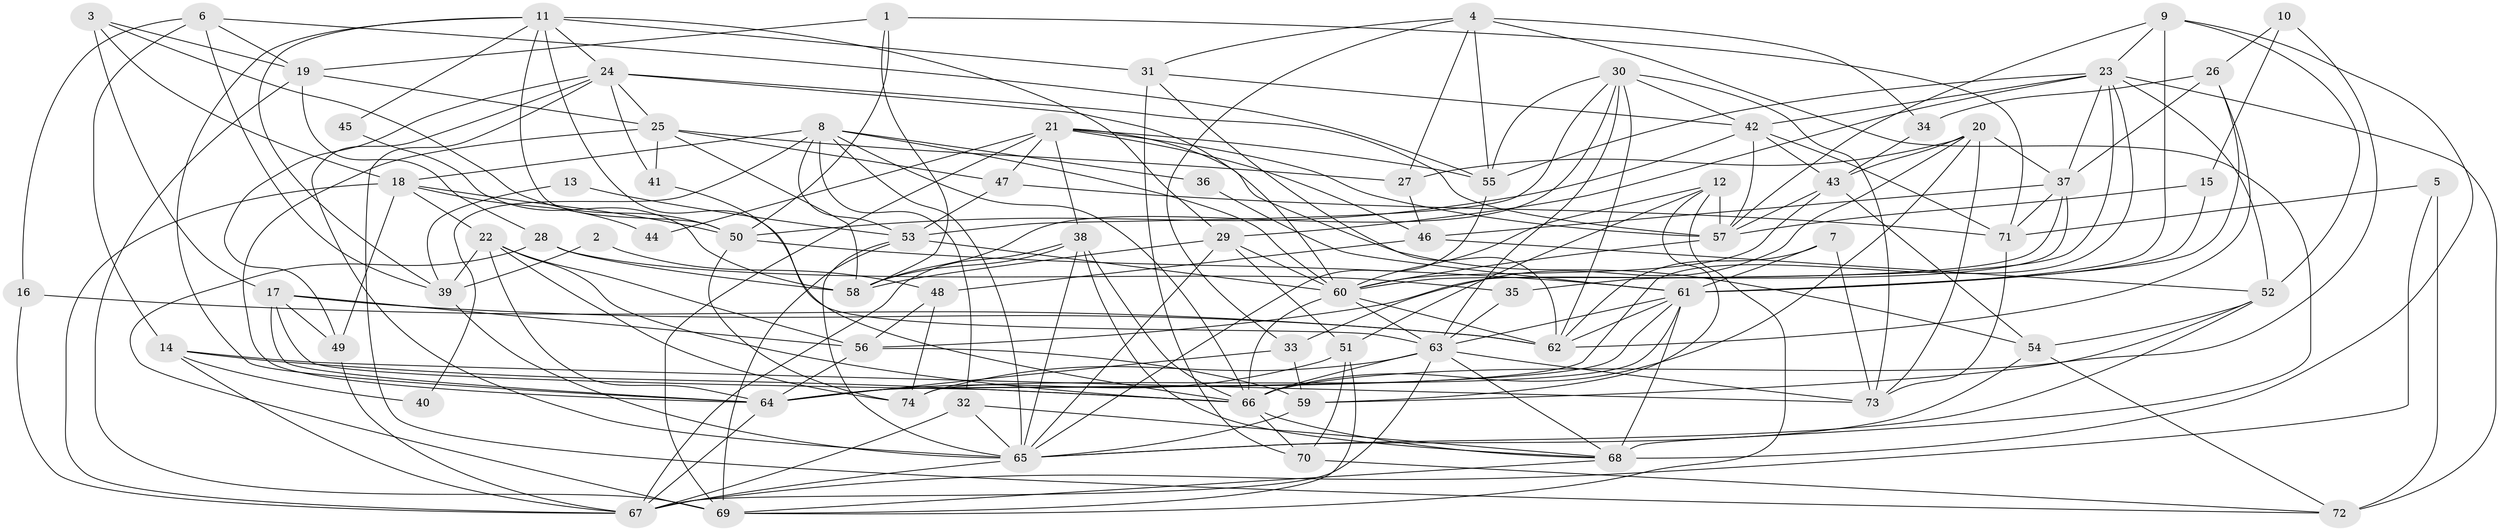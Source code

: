 // original degree distribution, {3: 0.2789115646258503, 4: 0.3129251700680272, 2: 0.10884353741496598, 6: 0.09523809523809523, 5: 0.1564625850340136, 7: 0.04081632653061224, 8: 0.006802721088435374}
// Generated by graph-tools (version 1.1) at 2025/26/03/09/25 03:26:12]
// undirected, 74 vertices, 212 edges
graph export_dot {
graph [start="1"]
  node [color=gray90,style=filled];
  1;
  2;
  3;
  4;
  5;
  6;
  7;
  8;
  9;
  10;
  11;
  12;
  13;
  14;
  15;
  16;
  17;
  18;
  19;
  20;
  21;
  22;
  23;
  24;
  25;
  26;
  27;
  28;
  29;
  30;
  31;
  32;
  33;
  34;
  35;
  36;
  37;
  38;
  39;
  40;
  41;
  42;
  43;
  44;
  45;
  46;
  47;
  48;
  49;
  50;
  51;
  52;
  53;
  54;
  55;
  56;
  57;
  58;
  59;
  60;
  61;
  62;
  63;
  64;
  65;
  66;
  67;
  68;
  69;
  70;
  71;
  72;
  73;
  74;
  1 -- 19 [weight=1.0];
  1 -- 50 [weight=1.0];
  1 -- 58 [weight=1.0];
  1 -- 71 [weight=1.0];
  2 -- 39 [weight=1.0];
  2 -- 48 [weight=2.0];
  3 -- 17 [weight=1.0];
  3 -- 18 [weight=1.0];
  3 -- 19 [weight=1.0];
  3 -- 50 [weight=1.0];
  4 -- 27 [weight=1.0];
  4 -- 31 [weight=1.0];
  4 -- 33 [weight=1.0];
  4 -- 34 [weight=1.0];
  4 -- 55 [weight=1.0];
  4 -- 68 [weight=2.0];
  5 -- 67 [weight=1.0];
  5 -- 71 [weight=2.0];
  5 -- 72 [weight=1.0];
  6 -- 14 [weight=1.0];
  6 -- 16 [weight=1.0];
  6 -- 19 [weight=1.0];
  6 -- 39 [weight=1.0];
  6 -- 55 [weight=1.0];
  7 -- 61 [weight=1.0];
  7 -- 62 [weight=1.0];
  7 -- 73 [weight=1.0];
  8 -- 18 [weight=1.0];
  8 -- 32 [weight=1.0];
  8 -- 36 [weight=1.0];
  8 -- 40 [weight=1.0];
  8 -- 53 [weight=1.0];
  8 -- 60 [weight=1.0];
  8 -- 65 [weight=1.0];
  8 -- 66 [weight=1.0];
  9 -- 23 [weight=1.0];
  9 -- 52 [weight=1.0];
  9 -- 57 [weight=1.0];
  9 -- 61 [weight=1.0];
  9 -- 68 [weight=1.0];
  10 -- 15 [weight=1.0];
  10 -- 26 [weight=1.0];
  10 -- 66 [weight=1.0];
  11 -- 24 [weight=1.0];
  11 -- 29 [weight=1.0];
  11 -- 31 [weight=1.0];
  11 -- 39 [weight=1.0];
  11 -- 45 [weight=1.0];
  11 -- 50 [weight=1.0];
  11 -- 63 [weight=1.0];
  11 -- 64 [weight=1.0];
  12 -- 51 [weight=1.0];
  12 -- 57 [weight=1.0];
  12 -- 59 [weight=1.0];
  12 -- 60 [weight=1.0];
  12 -- 69 [weight=1.0];
  13 -- 39 [weight=1.0];
  13 -- 53 [weight=1.0];
  14 -- 40 [weight=1.0];
  14 -- 66 [weight=1.0];
  14 -- 67 [weight=1.0];
  14 -- 73 [weight=1.0];
  15 -- 57 [weight=1.0];
  15 -- 61 [weight=1.0];
  16 -- 62 [weight=1.0];
  16 -- 67 [weight=1.0];
  17 -- 49 [weight=1.0];
  17 -- 56 [weight=1.0];
  17 -- 62 [weight=1.0];
  17 -- 64 [weight=1.0];
  17 -- 66 [weight=1.0];
  18 -- 22 [weight=1.0];
  18 -- 44 [weight=1.0];
  18 -- 49 [weight=1.0];
  18 -- 50 [weight=1.0];
  18 -- 67 [weight=1.0];
  19 -- 25 [weight=1.0];
  19 -- 28 [weight=1.0];
  19 -- 69 [weight=1.0];
  20 -- 27 [weight=1.0];
  20 -- 33 [weight=1.0];
  20 -- 37 [weight=1.0];
  20 -- 43 [weight=1.0];
  20 -- 66 [weight=1.0];
  20 -- 73 [weight=1.0];
  21 -- 38 [weight=1.0];
  21 -- 44 [weight=1.0];
  21 -- 46 [weight=1.0];
  21 -- 47 [weight=1.0];
  21 -- 54 [weight=1.0];
  21 -- 55 [weight=1.0];
  21 -- 57 [weight=1.0];
  21 -- 69 [weight=1.0];
  22 -- 39 [weight=1.0];
  22 -- 56 [weight=1.0];
  22 -- 64 [weight=1.0];
  22 -- 66 [weight=1.0];
  22 -- 74 [weight=1.0];
  23 -- 29 [weight=1.0];
  23 -- 35 [weight=1.0];
  23 -- 37 [weight=1.0];
  23 -- 42 [weight=1.0];
  23 -- 52 [weight=1.0];
  23 -- 55 [weight=1.0];
  23 -- 64 [weight=1.0];
  23 -- 72 [weight=1.0];
  24 -- 25 [weight=1.0];
  24 -- 41 [weight=1.0];
  24 -- 49 [weight=1.0];
  24 -- 57 [weight=1.0];
  24 -- 60 [weight=1.0];
  24 -- 65 [weight=1.0];
  24 -- 72 [weight=1.0];
  25 -- 27 [weight=1.0];
  25 -- 41 [weight=1.0];
  25 -- 47 [weight=1.0];
  25 -- 58 [weight=1.0];
  25 -- 64 [weight=1.0];
  26 -- 34 [weight=1.0];
  26 -- 37 [weight=1.0];
  26 -- 61 [weight=1.0];
  26 -- 62 [weight=1.0];
  27 -- 46 [weight=1.0];
  28 -- 35 [weight=1.0];
  28 -- 58 [weight=1.0];
  28 -- 69 [weight=1.0];
  29 -- 51 [weight=1.0];
  29 -- 58 [weight=1.0];
  29 -- 60 [weight=1.0];
  29 -- 65 [weight=1.0];
  30 -- 42 [weight=1.0];
  30 -- 53 [weight=1.0];
  30 -- 55 [weight=1.0];
  30 -- 58 [weight=1.0];
  30 -- 62 [weight=1.0];
  30 -- 63 [weight=1.0];
  30 -- 73 [weight=1.0];
  31 -- 42 [weight=1.0];
  31 -- 62 [weight=1.0];
  31 -- 70 [weight=1.0];
  32 -- 65 [weight=1.0];
  32 -- 67 [weight=1.0];
  32 -- 68 [weight=1.0];
  33 -- 59 [weight=1.0];
  33 -- 64 [weight=1.0];
  34 -- 43 [weight=1.0];
  35 -- 63 [weight=1.0];
  36 -- 61 [weight=1.0];
  37 -- 46 [weight=1.0];
  37 -- 56 [weight=1.0];
  37 -- 60 [weight=1.0];
  37 -- 71 [weight=1.0];
  38 -- 58 [weight=1.0];
  38 -- 65 [weight=1.0];
  38 -- 66 [weight=2.0];
  38 -- 67 [weight=2.0];
  38 -- 68 [weight=1.0];
  39 -- 65 [weight=1.0];
  41 -- 66 [weight=1.0];
  42 -- 43 [weight=1.0];
  42 -- 50 [weight=1.0];
  42 -- 57 [weight=1.0];
  42 -- 71 [weight=1.0];
  43 -- 54 [weight=1.0];
  43 -- 57 [weight=1.0];
  43 -- 60 [weight=1.0];
  45 -- 58 [weight=1.0];
  46 -- 48 [weight=1.0];
  46 -- 52 [weight=1.0];
  47 -- 53 [weight=1.0];
  47 -- 71 [weight=1.0];
  48 -- 56 [weight=1.0];
  48 -- 74 [weight=1.0];
  49 -- 67 [weight=1.0];
  50 -- 61 [weight=1.0];
  50 -- 74 [weight=1.0];
  51 -- 64 [weight=1.0];
  51 -- 69 [weight=1.0];
  51 -- 70 [weight=2.0];
  52 -- 54 [weight=1.0];
  52 -- 59 [weight=1.0];
  52 -- 65 [weight=1.0];
  53 -- 60 [weight=1.0];
  53 -- 65 [weight=1.0];
  53 -- 69 [weight=1.0];
  54 -- 65 [weight=1.0];
  54 -- 72 [weight=1.0];
  55 -- 65 [weight=1.0];
  56 -- 59 [weight=1.0];
  56 -- 64 [weight=1.0];
  57 -- 60 [weight=1.0];
  59 -- 65 [weight=1.0];
  60 -- 62 [weight=1.0];
  60 -- 63 [weight=1.0];
  60 -- 66 [weight=1.0];
  61 -- 62 [weight=1.0];
  61 -- 63 [weight=1.0];
  61 -- 64 [weight=1.0];
  61 -- 68 [weight=2.0];
  61 -- 74 [weight=1.0];
  63 -- 66 [weight=1.0];
  63 -- 67 [weight=1.0];
  63 -- 68 [weight=1.0];
  63 -- 73 [weight=1.0];
  63 -- 74 [weight=1.0];
  64 -- 67 [weight=1.0];
  65 -- 67 [weight=1.0];
  66 -- 68 [weight=1.0];
  66 -- 70 [weight=1.0];
  68 -- 69 [weight=1.0];
  70 -- 72 [weight=1.0];
  71 -- 73 [weight=1.0];
}
